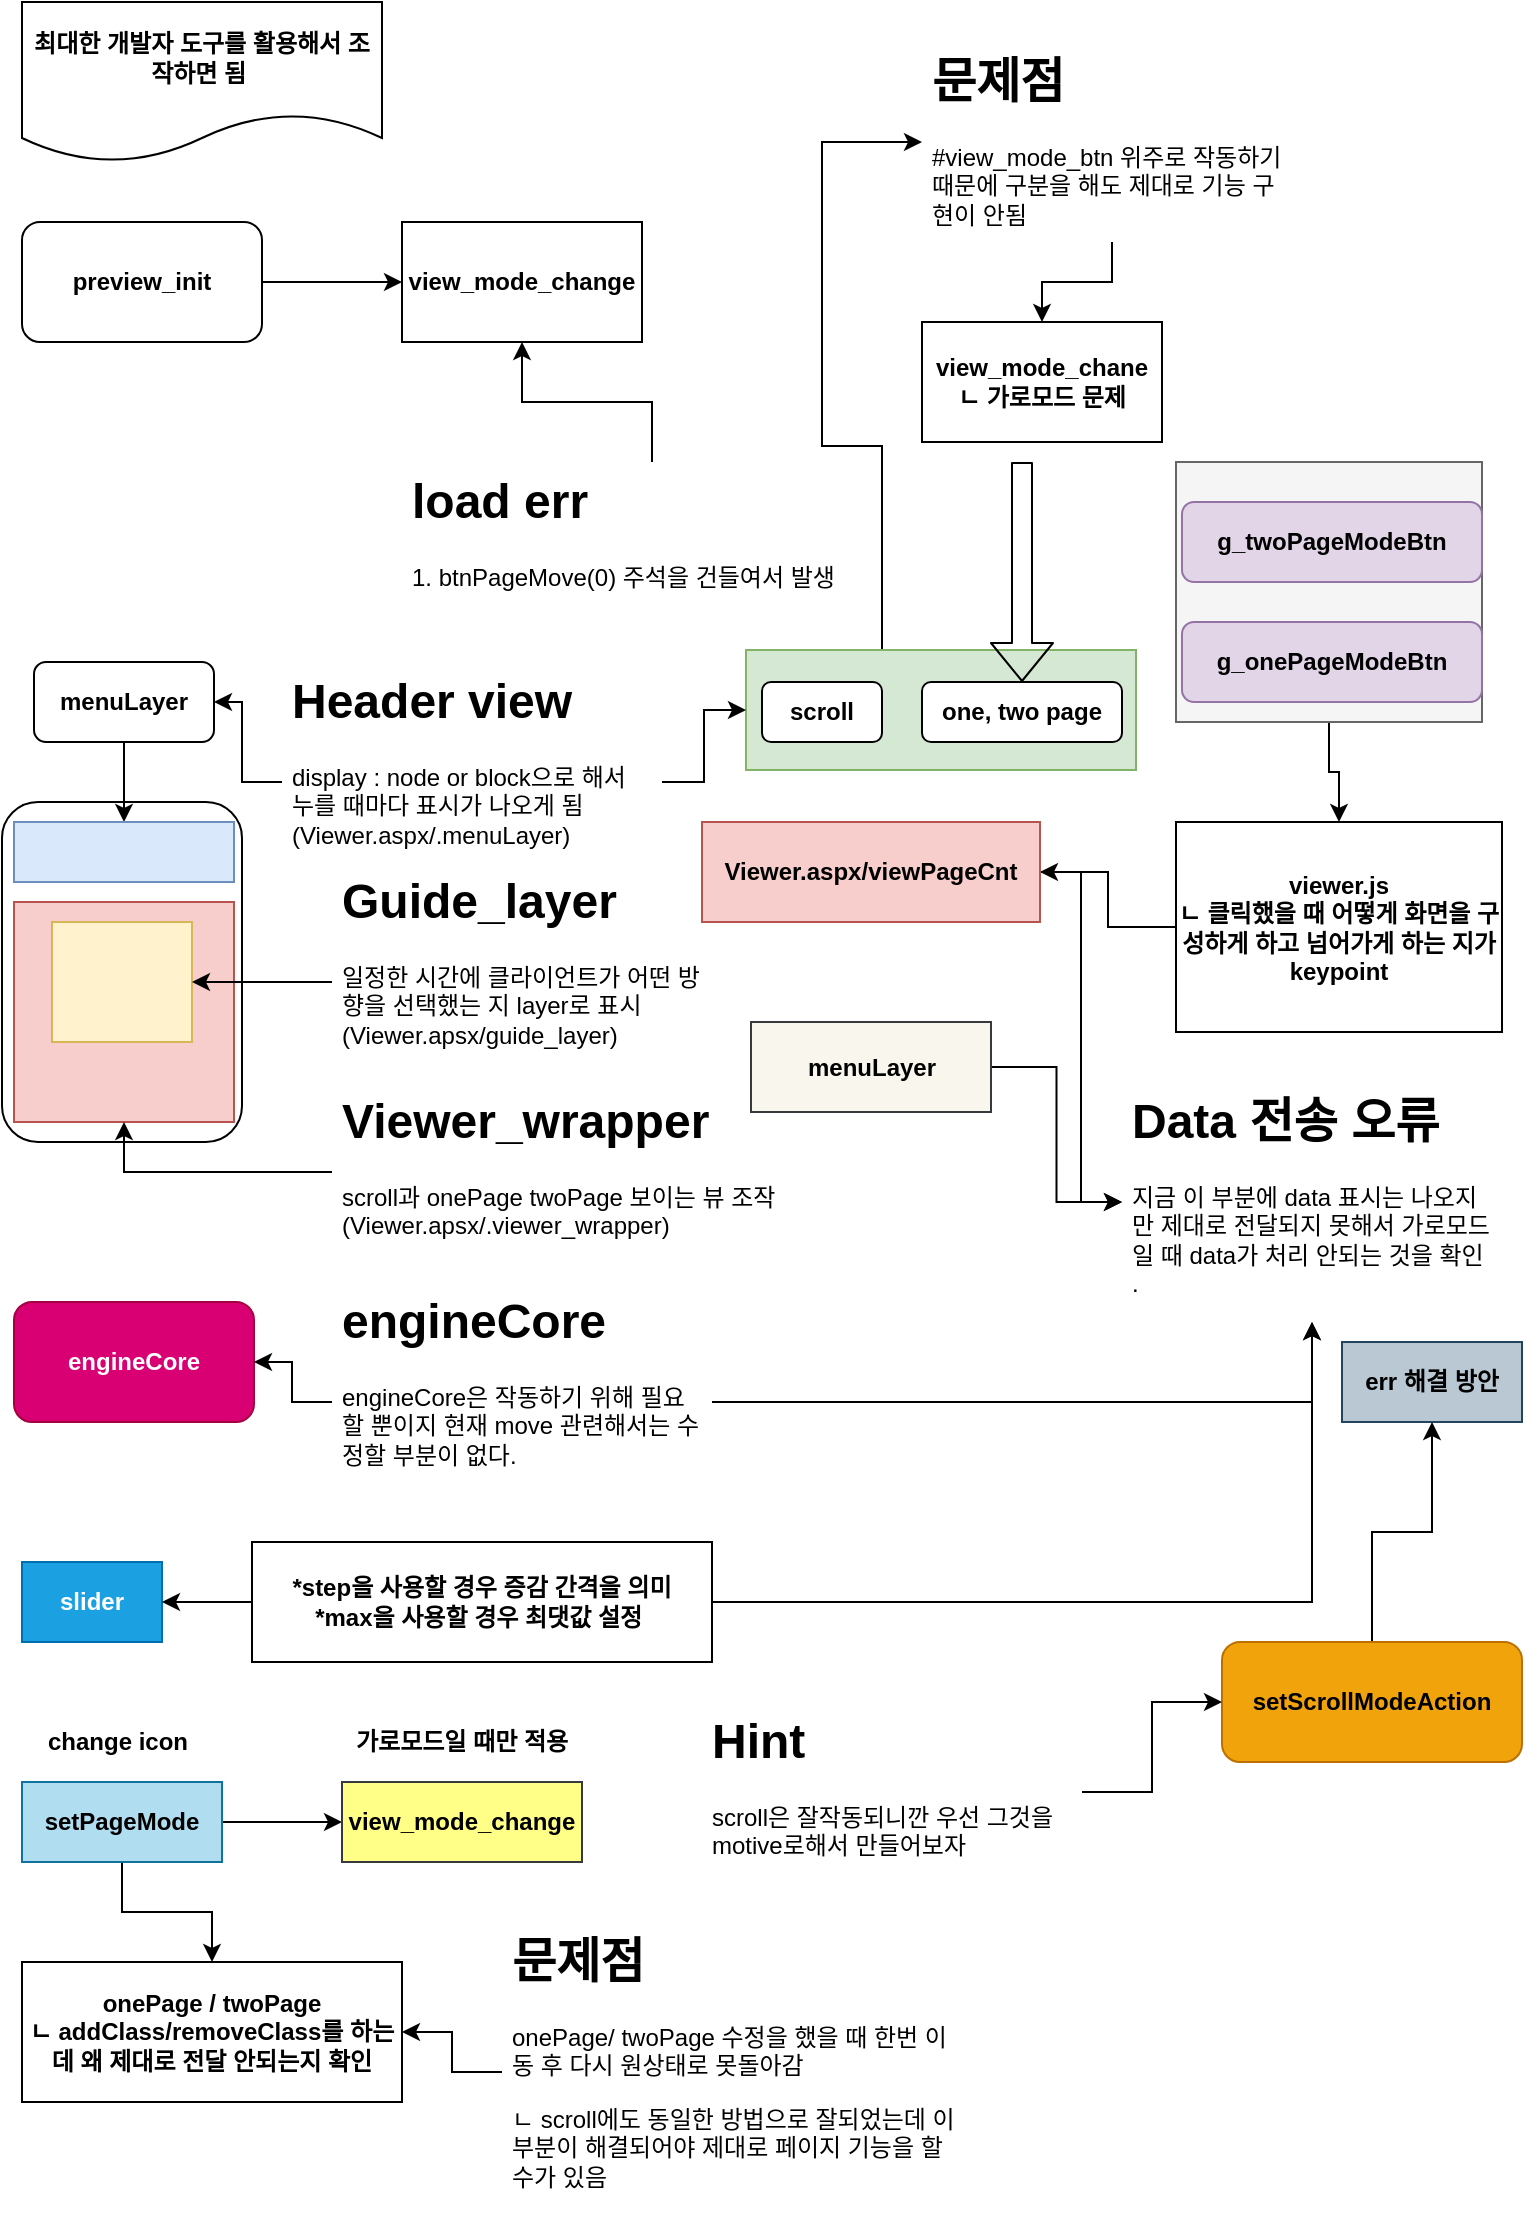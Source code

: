 <mxfile version="14.7.6" type="github">
  <diagram id="AyV75isDo_8azT4k6Xjb" name="Page-1">
    <mxGraphModel dx="1038" dy="547" grid="1" gridSize="10" guides="1" tooltips="1" connect="1" arrows="1" fold="1" page="1" pageScale="1" pageWidth="827" pageHeight="1169" math="0" shadow="0">
      <root>
        <mxCell id="0" />
        <mxCell id="1" parent="0" />
        <mxCell id="EiQ2DiT3cJEXJJtgzBad-34" style="edgeStyle=orthogonalEdgeStyle;rounded=0;orthogonalLoop=1;jettySize=auto;html=1;entryX=0.5;entryY=0;entryDx=0;entryDy=0;" parent="1" source="EiQ2DiT3cJEXJJtgzBad-32" target="EiQ2DiT3cJEXJJtgzBad-33" edge="1">
          <mxGeometry relative="1" as="geometry" />
        </mxCell>
        <mxCell id="EiQ2DiT3cJEXJJtgzBad-32" value="" style="rounded=0;whiteSpace=wrap;html=1;fillColor=#f5f5f5;strokeColor=#666666;fontColor=#333333;" parent="1" vertex="1">
          <mxGeometry x="597" y="240" width="153" height="130" as="geometry" />
        </mxCell>
        <mxCell id="EiQ2DiT3cJEXJJtgzBad-25" style="edgeStyle=orthogonalEdgeStyle;rounded=0;orthogonalLoop=1;jettySize=auto;html=1;entryX=0;entryY=0.5;entryDx=0;entryDy=0;" parent="1" source="EiQ2DiT3cJEXJJtgzBad-21" target="EiQ2DiT3cJEXJJtgzBad-24" edge="1">
          <mxGeometry relative="1" as="geometry">
            <Array as="points">
              <mxPoint x="450" y="232" />
              <mxPoint x="420" y="232" />
              <mxPoint x="420" y="80" />
            </Array>
          </mxGeometry>
        </mxCell>
        <mxCell id="EiQ2DiT3cJEXJJtgzBad-21" value="" style="rounded=0;whiteSpace=wrap;html=1;fillColor=#d5e8d4;strokeColor=#82b366;" parent="1" vertex="1">
          <mxGeometry x="382" y="334" width="195" height="60" as="geometry" />
        </mxCell>
        <mxCell id="EiQ2DiT3cJEXJJtgzBad-8" value="" style="rounded=1;whiteSpace=wrap;html=1;" parent="1" vertex="1">
          <mxGeometry x="10" y="410" width="120" height="170" as="geometry" />
        </mxCell>
        <mxCell id="EiQ2DiT3cJEXJJtgzBad-16" value="" style="whiteSpace=wrap;html=1;aspect=fixed;fillColor=#f8cecc;strokeColor=#b85450;" parent="1" vertex="1">
          <mxGeometry x="16" y="460" width="110" height="110" as="geometry" />
        </mxCell>
        <mxCell id="EiQ2DiT3cJEXJJtgzBad-12" value="" style="rounded=0;whiteSpace=wrap;html=1;fillColor=#fff2cc;strokeColor=#d6b656;" parent="1" vertex="1">
          <mxGeometry x="35" y="470" width="70" height="60" as="geometry" />
        </mxCell>
        <mxCell id="EiQ2DiT3cJEXJJtgzBad-3" style="edgeStyle=orthogonalEdgeStyle;rounded=0;orthogonalLoop=1;jettySize=auto;html=1;entryX=0;entryY=0.5;entryDx=0;entryDy=0;" parent="1" source="EiQ2DiT3cJEXJJtgzBad-1" target="EiQ2DiT3cJEXJJtgzBad-2" edge="1">
          <mxGeometry relative="1" as="geometry" />
        </mxCell>
        <mxCell id="EiQ2DiT3cJEXJJtgzBad-1" value="&lt;b&gt;preview_init&lt;/b&gt;" style="rounded=1;whiteSpace=wrap;html=1;" parent="1" vertex="1">
          <mxGeometry x="20" y="120" width="120" height="60" as="geometry" />
        </mxCell>
        <mxCell id="EiQ2DiT3cJEXJJtgzBad-2" value="&lt;b&gt;view_mode_change&lt;/b&gt;" style="rounded=0;whiteSpace=wrap;html=1;" parent="1" vertex="1">
          <mxGeometry x="210" y="120" width="120" height="60" as="geometry" />
        </mxCell>
        <mxCell id="EiQ2DiT3cJEXJJtgzBad-5" style="edgeStyle=orthogonalEdgeStyle;rounded=0;orthogonalLoop=1;jettySize=auto;html=1;entryX=0.5;entryY=1;entryDx=0;entryDy=0;" parent="1" source="EiQ2DiT3cJEXJJtgzBad-4" target="EiQ2DiT3cJEXJJtgzBad-2" edge="1">
          <mxGeometry relative="1" as="geometry" />
        </mxCell>
        <mxCell id="EiQ2DiT3cJEXJJtgzBad-4" value="&lt;h1&gt;load err&lt;/h1&gt;&lt;p&gt;1. btnPageMove(0) 주석을 건들여서 발생&amp;nbsp;&lt;/p&gt;" style="text;html=1;strokeColor=none;fillColor=none;spacing=5;spacingTop=-20;whiteSpace=wrap;overflow=hidden;rounded=0;" parent="1" vertex="1">
          <mxGeometry x="210" y="240" width="250" height="80" as="geometry" />
        </mxCell>
        <mxCell id="EiQ2DiT3cJEXJJtgzBad-6" value="&lt;b&gt;최대한 개발자 도구를 활용해서 조작하면 됨&amp;nbsp;&lt;/b&gt;" style="shape=document;whiteSpace=wrap;html=1;boundedLbl=1;" parent="1" vertex="1">
          <mxGeometry x="20" y="10" width="180" height="80" as="geometry" />
        </mxCell>
        <mxCell id="EiQ2DiT3cJEXJJtgzBad-10" style="edgeStyle=orthogonalEdgeStyle;rounded=0;orthogonalLoop=1;jettySize=auto;html=1;" parent="1" source="EiQ2DiT3cJEXJJtgzBad-7" target="EiQ2DiT3cJEXJJtgzBad-9" edge="1">
          <mxGeometry relative="1" as="geometry" />
        </mxCell>
        <mxCell id="EiQ2DiT3cJEXJJtgzBad-7" value="&lt;b&gt;menuLayer&lt;/b&gt;" style="rounded=1;whiteSpace=wrap;html=1;" parent="1" vertex="1">
          <mxGeometry x="26" y="340" width="90" height="40" as="geometry" />
        </mxCell>
        <mxCell id="EiQ2DiT3cJEXJJtgzBad-9" value="" style="rounded=0;whiteSpace=wrap;html=1;fillColor=#dae8fc;strokeColor=#6c8ebf;" parent="1" vertex="1">
          <mxGeometry x="16" y="420" width="110" height="30" as="geometry" />
        </mxCell>
        <mxCell id="EiQ2DiT3cJEXJJtgzBad-15" style="edgeStyle=orthogonalEdgeStyle;rounded=0;orthogonalLoop=1;jettySize=auto;html=1;entryX=1;entryY=0.5;entryDx=0;entryDy=0;" parent="1" source="EiQ2DiT3cJEXJJtgzBad-11" target="EiQ2DiT3cJEXJJtgzBad-7" edge="1">
          <mxGeometry relative="1" as="geometry" />
        </mxCell>
        <mxCell id="EiQ2DiT3cJEXJJtgzBad-23" style="edgeStyle=orthogonalEdgeStyle;rounded=0;orthogonalLoop=1;jettySize=auto;html=1;entryX=0;entryY=0.5;entryDx=0;entryDy=0;" parent="1" source="EiQ2DiT3cJEXJJtgzBad-11" target="EiQ2DiT3cJEXJJtgzBad-21" edge="1">
          <mxGeometry relative="1" as="geometry" />
        </mxCell>
        <mxCell id="EiQ2DiT3cJEXJJtgzBad-11" value="&lt;h1&gt;Header view&lt;/h1&gt;&lt;div&gt;display : node or block으로 해서&amp;nbsp;&lt;/div&gt;&lt;div&gt;누를 때마다 표시가 나오게 됨&amp;nbsp;&lt;/div&gt;&lt;div&gt;(Viewer.aspx/.menuLayer)&lt;/div&gt;" style="text;html=1;strokeColor=none;fillColor=none;spacing=5;spacingTop=-20;whiteSpace=wrap;overflow=hidden;rounded=0;" parent="1" vertex="1">
          <mxGeometry x="150" y="340" width="190" height="120" as="geometry" />
        </mxCell>
        <mxCell id="EiQ2DiT3cJEXJJtgzBad-14" style="edgeStyle=orthogonalEdgeStyle;rounded=0;orthogonalLoop=1;jettySize=auto;html=1;entryX=1;entryY=0.5;entryDx=0;entryDy=0;" parent="1" source="EiQ2DiT3cJEXJJtgzBad-13" target="EiQ2DiT3cJEXJJtgzBad-12" edge="1">
          <mxGeometry relative="1" as="geometry" />
        </mxCell>
        <mxCell id="EiQ2DiT3cJEXJJtgzBad-13" value="&lt;h1&gt;Guide_layer&lt;/h1&gt;&lt;div&gt;&lt;span&gt;일정한 시간에 클라이언트가 어떤 방향을 선택했는 지 layer로 표시&lt;/span&gt;&lt;/div&gt;&lt;div&gt;&lt;span&gt;(Viewer.apsx/guide_layer)&amp;nbsp;&amp;nbsp;&lt;/span&gt;&lt;br&gt;&lt;/div&gt;" style="text;html=1;strokeColor=none;fillColor=none;spacing=5;spacingTop=-20;whiteSpace=wrap;overflow=hidden;rounded=0;" parent="1" vertex="1">
          <mxGeometry x="175" y="440" width="190" height="120" as="geometry" />
        </mxCell>
        <mxCell id="EiQ2DiT3cJEXJJtgzBad-18" style="edgeStyle=orthogonalEdgeStyle;rounded=0;orthogonalLoop=1;jettySize=auto;html=1;entryX=0.5;entryY=1;entryDx=0;entryDy=0;" parent="1" source="EiQ2DiT3cJEXJJtgzBad-17" target="EiQ2DiT3cJEXJJtgzBad-16" edge="1">
          <mxGeometry relative="1" as="geometry" />
        </mxCell>
        <mxCell id="EiQ2DiT3cJEXJJtgzBad-17" value="&lt;h1&gt;Viewer_wrapper&lt;/h1&gt;&lt;div&gt;&lt;span&gt;scroll과 onePage twoPage 보이는 뷰 조작&amp;nbsp;&lt;/span&gt;&lt;br&gt;&lt;/div&gt;&lt;div&gt;&lt;span&gt;(Viewer.apsx/.viewer_wrapper)&lt;/span&gt;&lt;/div&gt;" style="text;html=1;strokeColor=none;fillColor=none;spacing=5;spacingTop=-20;whiteSpace=wrap;overflow=hidden;rounded=0;" parent="1" vertex="1">
          <mxGeometry x="175" y="550" width="245" height="90" as="geometry" />
        </mxCell>
        <mxCell id="EiQ2DiT3cJEXJJtgzBad-19" value="&lt;b&gt;scroll&lt;/b&gt;" style="rounded=1;whiteSpace=wrap;html=1;" parent="1" vertex="1">
          <mxGeometry x="390" y="350" width="60" height="30" as="geometry" />
        </mxCell>
        <mxCell id="EiQ2DiT3cJEXJJtgzBad-20" value="&lt;b&gt;one, two page&lt;/b&gt;" style="rounded=1;whiteSpace=wrap;html=1;" parent="1" vertex="1">
          <mxGeometry x="470" y="350" width="100" height="30" as="geometry" />
        </mxCell>
        <mxCell id="EiQ2DiT3cJEXJJtgzBad-27" style="edgeStyle=orthogonalEdgeStyle;rounded=0;orthogonalLoop=1;jettySize=auto;html=1;entryX=0.5;entryY=0;entryDx=0;entryDy=0;" parent="1" source="EiQ2DiT3cJEXJJtgzBad-24" target="EiQ2DiT3cJEXJJtgzBad-26" edge="1">
          <mxGeometry relative="1" as="geometry" />
        </mxCell>
        <mxCell id="EiQ2DiT3cJEXJJtgzBad-24" value="&lt;h1&gt;문제점&lt;/h1&gt;&lt;p&gt;#view_mode_btn 위주로 작동하기 때문에 구분을 해도 제대로 기능 구현이 안됨&amp;nbsp;&lt;/p&gt;" style="text;html=1;strokeColor=none;fillColor=none;spacing=5;spacingTop=-20;whiteSpace=wrap;overflow=hidden;rounded=0;" parent="1" vertex="1">
          <mxGeometry x="470" y="30" width="190" height="100" as="geometry" />
        </mxCell>
        <mxCell id="EiQ2DiT3cJEXJJtgzBad-26" value="&lt;b&gt;view_mode_chane&lt;br&gt;ㄴ 가로모드 문제&lt;/b&gt;" style="rounded=0;whiteSpace=wrap;html=1;" parent="1" vertex="1">
          <mxGeometry x="470" y="170" width="120" height="60" as="geometry" />
        </mxCell>
        <mxCell id="EiQ2DiT3cJEXJJtgzBad-28" value="" style="shape=flexArrow;endArrow=classic;html=1;entryX=0.5;entryY=0;entryDx=0;entryDy=0;" parent="1" target="EiQ2DiT3cJEXJJtgzBad-20" edge="1">
          <mxGeometry width="50" height="50" relative="1" as="geometry">
            <mxPoint x="520" y="240" as="sourcePoint" />
            <mxPoint x="700" y="250" as="targetPoint" />
          </mxGeometry>
        </mxCell>
        <mxCell id="EiQ2DiT3cJEXJJtgzBad-29" value="&lt;b&gt;g_twoPageModeBtn&lt;/b&gt;" style="rounded=1;whiteSpace=wrap;html=1;fillColor=#e1d5e7;strokeColor=#9673a6;" parent="1" vertex="1">
          <mxGeometry x="600" y="260" width="150" height="40" as="geometry" />
        </mxCell>
        <mxCell id="EiQ2DiT3cJEXJJtgzBad-30" value="&lt;b&gt;g_onePageModeBtn&lt;/b&gt;" style="rounded=1;whiteSpace=wrap;html=1;fillColor=#e1d5e7;strokeColor=#9673a6;" parent="1" vertex="1">
          <mxGeometry x="600" y="320" width="150" height="40" as="geometry" />
        </mxCell>
        <mxCell id="EiQ2DiT3cJEXJJtgzBad-36" style="edgeStyle=orthogonalEdgeStyle;rounded=0;orthogonalLoop=1;jettySize=auto;html=1;entryX=1;entryY=0.5;entryDx=0;entryDy=0;" parent="1" source="EiQ2DiT3cJEXJJtgzBad-33" target="EiQ2DiT3cJEXJJtgzBad-35" edge="1">
          <mxGeometry relative="1" as="geometry" />
        </mxCell>
        <mxCell id="EiQ2DiT3cJEXJJtgzBad-33" value="&lt;b&gt;viewer.js&lt;br&gt;ㄴ 클릭했을 때 어떻게 화면을 구성하게 하고 넘어가게 하는 지가 keypoint&lt;br&gt;&lt;/b&gt;" style="rounded=0;whiteSpace=wrap;html=1;" parent="1" vertex="1">
          <mxGeometry x="597" y="420" width="163" height="105" as="geometry" />
        </mxCell>
        <mxCell id="EiQ2DiT3cJEXJJtgzBad-41" style="edgeStyle=orthogonalEdgeStyle;rounded=0;orthogonalLoop=1;jettySize=auto;html=1;entryX=0;entryY=0.5;entryDx=0;entryDy=0;" parent="1" source="EiQ2DiT3cJEXJJtgzBad-35" target="EiQ2DiT3cJEXJJtgzBad-40" edge="1">
          <mxGeometry relative="1" as="geometry" />
        </mxCell>
        <mxCell id="EiQ2DiT3cJEXJJtgzBad-35" value="&lt;b&gt;Viewer.aspx/viewPageCnt&lt;/b&gt;" style="rounded=0;whiteSpace=wrap;html=1;fillColor=#f8cecc;strokeColor=#b85450;" parent="1" vertex="1">
          <mxGeometry x="360" y="420" width="169" height="50" as="geometry" />
        </mxCell>
        <mxCell id="EiQ2DiT3cJEXJJtgzBad-42" style="edgeStyle=orthogonalEdgeStyle;rounded=0;orthogonalLoop=1;jettySize=auto;html=1;entryX=0;entryY=0.5;entryDx=0;entryDy=0;" parent="1" source="EiQ2DiT3cJEXJJtgzBad-39" target="EiQ2DiT3cJEXJJtgzBad-40" edge="1">
          <mxGeometry relative="1" as="geometry" />
        </mxCell>
        <mxCell id="EiQ2DiT3cJEXJJtgzBad-39" value="&lt;b&gt;menuLayer&lt;/b&gt;" style="rounded=0;whiteSpace=wrap;html=1;fillColor=#f9f7ed;strokeColor=#36393d;" parent="1" vertex="1">
          <mxGeometry x="384.5" y="520" width="120" height="45" as="geometry" />
        </mxCell>
        <mxCell id="EiQ2DiT3cJEXJJtgzBad-40" value="&lt;h1&gt;Data 전송 오류&lt;/h1&gt;&lt;p&gt;지금 이 부분에 data 표시는 나오지만 제대로 전달되지 못해서 가로모드일 때 data가 처리 안되는 것을 확인 .&lt;/p&gt;" style="text;html=1;strokeColor=none;fillColor=none;spacing=5;spacingTop=-20;whiteSpace=wrap;overflow=hidden;rounded=0;" parent="1" vertex="1">
          <mxGeometry x="570" y="550" width="190" height="120" as="geometry" />
        </mxCell>
        <mxCell id="EiQ2DiT3cJEXJJtgzBad-43" value="&lt;b&gt;engineCore&lt;/b&gt;" style="rounded=1;whiteSpace=wrap;html=1;fillColor=#d80073;strokeColor=#A50040;fontColor=#ffffff;" parent="1" vertex="1">
          <mxGeometry x="16" y="660" width="120" height="60" as="geometry" />
        </mxCell>
        <mxCell id="EiQ2DiT3cJEXJJtgzBad-45" style="edgeStyle=orthogonalEdgeStyle;rounded=0;orthogonalLoop=1;jettySize=auto;html=1;entryX=1;entryY=0.5;entryDx=0;entryDy=0;" parent="1" source="EiQ2DiT3cJEXJJtgzBad-44" target="EiQ2DiT3cJEXJJtgzBad-43" edge="1">
          <mxGeometry relative="1" as="geometry" />
        </mxCell>
        <mxCell id="EiQ2DiT3cJEXJJtgzBad-51" style="edgeStyle=orthogonalEdgeStyle;rounded=0;orthogonalLoop=1;jettySize=auto;html=1;entryX=0.5;entryY=1;entryDx=0;entryDy=0;" parent="1" source="EiQ2DiT3cJEXJJtgzBad-44" target="EiQ2DiT3cJEXJJtgzBad-40" edge="1">
          <mxGeometry relative="1" as="geometry" />
        </mxCell>
        <mxCell id="EiQ2DiT3cJEXJJtgzBad-44" value="&lt;h1&gt;engineCore&lt;/h1&gt;&lt;div&gt;engineCore은 작동하기 위해 필요할 뿐이지 현재 move 관련해서는 수정할 부분이 없다.&amp;nbsp;&lt;/div&gt;" style="text;html=1;strokeColor=none;fillColor=none;spacing=5;spacingTop=-20;whiteSpace=wrap;overflow=hidden;rounded=0;" parent="1" vertex="1">
          <mxGeometry x="175" y="650" width="190" height="120" as="geometry" />
        </mxCell>
        <mxCell id="EiQ2DiT3cJEXJJtgzBad-46" value="&lt;b&gt;slider&lt;/b&gt;" style="rounded=0;whiteSpace=wrap;html=1;fillColor=#1ba1e2;strokeColor=#006EAF;fontColor=#ffffff;" parent="1" vertex="1">
          <mxGeometry x="20" y="790" width="70" height="40" as="geometry" />
        </mxCell>
        <mxCell id="EiQ2DiT3cJEXJJtgzBad-50" style="edgeStyle=orthogonalEdgeStyle;rounded=0;orthogonalLoop=1;jettySize=auto;html=1;" parent="1" source="EiQ2DiT3cJEXJJtgzBad-48" target="EiQ2DiT3cJEXJJtgzBad-46" edge="1">
          <mxGeometry relative="1" as="geometry" />
        </mxCell>
        <mxCell id="EiQ2DiT3cJEXJJtgzBad-52" style="edgeStyle=orthogonalEdgeStyle;rounded=0;orthogonalLoop=1;jettySize=auto;html=1;entryX=0.5;entryY=1;entryDx=0;entryDy=0;" parent="1" source="EiQ2DiT3cJEXJJtgzBad-48" target="EiQ2DiT3cJEXJJtgzBad-40" edge="1">
          <mxGeometry relative="1" as="geometry" />
        </mxCell>
        <mxCell id="EiQ2DiT3cJEXJJtgzBad-48" value="&lt;b&gt;*step을 사용할 경우 증감 간격을 의미&lt;br&gt;*max을 사용할 경우&amp;nbsp;최댓값 설정&amp;nbsp;&lt;/b&gt;" style="rounded=0;whiteSpace=wrap;html=1;" parent="1" vertex="1">
          <mxGeometry x="135" y="780" width="230" height="60" as="geometry" />
        </mxCell>
        <mxCell id="EiQ2DiT3cJEXJJtgzBad-53" value="&lt;b&gt;err 해결 방안&lt;/b&gt;" style="rounded=0;whiteSpace=wrap;html=1;fillColor=#bac8d3;strokeColor=#23445d;" parent="1" vertex="1">
          <mxGeometry x="680" y="680" width="90" height="40" as="geometry" />
        </mxCell>
        <mxCell id="lw9n9mjr9GTRmPxPMdEP-5" style="edgeStyle=orthogonalEdgeStyle;rounded=0;orthogonalLoop=1;jettySize=auto;html=1;entryX=0.5;entryY=1;entryDx=0;entryDy=0;" parent="1" source="lw9n9mjr9GTRmPxPMdEP-1" target="EiQ2DiT3cJEXJJtgzBad-53" edge="1">
          <mxGeometry relative="1" as="geometry" />
        </mxCell>
        <mxCell id="lw9n9mjr9GTRmPxPMdEP-1" value="&lt;b&gt;setScrollModeAction&lt;/b&gt;" style="rounded=1;whiteSpace=wrap;html=1;fillColor=#f0a30a;strokeColor=#BD7000;fontColor=#000000;" parent="1" vertex="1">
          <mxGeometry x="620" y="830" width="150" height="60" as="geometry" />
        </mxCell>
        <mxCell id="lw9n9mjr9GTRmPxPMdEP-4" style="edgeStyle=orthogonalEdgeStyle;rounded=0;orthogonalLoop=1;jettySize=auto;html=1;entryX=0;entryY=0.5;entryDx=0;entryDy=0;" parent="1" source="lw9n9mjr9GTRmPxPMdEP-2" target="lw9n9mjr9GTRmPxPMdEP-1" edge="1">
          <mxGeometry relative="1" as="geometry" />
        </mxCell>
        <mxCell id="lw9n9mjr9GTRmPxPMdEP-2" value="&lt;h1&gt;Hint&lt;/h1&gt;&lt;div&gt;scroll은 잘작동되니깐 우선 그것을 motive로해서 만들어보자&amp;nbsp;&lt;/div&gt;" style="text;html=1;strokeColor=none;fillColor=none;spacing=5;spacingTop=-20;whiteSpace=wrap;overflow=hidden;rounded=0;" parent="1" vertex="1">
          <mxGeometry x="360" y="860" width="190" height="90" as="geometry" />
        </mxCell>
        <mxCell id="lw9n9mjr9GTRmPxPMdEP-8" style="edgeStyle=orthogonalEdgeStyle;rounded=0;orthogonalLoop=1;jettySize=auto;html=1;entryX=0.5;entryY=0;entryDx=0;entryDy=0;" parent="1" source="lw9n9mjr9GTRmPxPMdEP-6" target="lw9n9mjr9GTRmPxPMdEP-7" edge="1">
          <mxGeometry relative="1" as="geometry" />
        </mxCell>
        <mxCell id="QS6sScq16oVGHTHTS8OC-7" style="edgeStyle=orthogonalEdgeStyle;rounded=0;orthogonalLoop=1;jettySize=auto;html=1;entryX=0;entryY=0.5;entryDx=0;entryDy=0;" edge="1" parent="1" source="lw9n9mjr9GTRmPxPMdEP-6" target="QS6sScq16oVGHTHTS8OC-5">
          <mxGeometry relative="1" as="geometry" />
        </mxCell>
        <mxCell id="lw9n9mjr9GTRmPxPMdEP-6" value="&lt;b&gt;setPageMode&lt;/b&gt;" style="rounded=0;whiteSpace=wrap;html=1;fillColor=#b1ddf0;strokeColor=#10739e;" parent="1" vertex="1">
          <mxGeometry x="20" y="900" width="100" height="40" as="geometry" />
        </mxCell>
        <mxCell id="lw9n9mjr9GTRmPxPMdEP-7" value="&lt;b&gt;onePage / twoPage&lt;br&gt;ㄴ addClass/removeClass를 하는데 왜 제대로 전달 안되는지 확인&lt;/b&gt;" style="rounded=0;whiteSpace=wrap;html=1;" parent="1" vertex="1">
          <mxGeometry x="20" y="990" width="190" height="70" as="geometry" />
        </mxCell>
        <mxCell id="QS6sScq16oVGHTHTS8OC-3" style="edgeStyle=orthogonalEdgeStyle;rounded=0;orthogonalLoop=1;jettySize=auto;html=1;entryX=1;entryY=0.5;entryDx=0;entryDy=0;" edge="1" parent="1" source="QS6sScq16oVGHTHTS8OC-2" target="lw9n9mjr9GTRmPxPMdEP-7">
          <mxGeometry relative="1" as="geometry" />
        </mxCell>
        <mxCell id="QS6sScq16oVGHTHTS8OC-2" value="&lt;h1&gt;문제점&lt;/h1&gt;&lt;p&gt;onePage/ twoPage 수정을 했을 때 한번 이동 후 다시 원상태로 못돌아감&amp;nbsp;&lt;/p&gt;&lt;p&gt;ㄴ scroll에도 동일한 방법으로 잘되었는데 이 부분이 해결되어야 제대로 페이지 기능을 할 수가 있음&lt;/p&gt;" style="text;html=1;strokeColor=none;fillColor=none;spacing=5;spacingTop=-20;whiteSpace=wrap;overflow=hidden;rounded=0;" vertex="1" parent="1">
          <mxGeometry x="260" y="970" width="230" height="150" as="geometry" />
        </mxCell>
        <mxCell id="QS6sScq16oVGHTHTS8OC-4" value="&lt;b&gt;change icon&lt;/b&gt;" style="text;html=1;strokeColor=none;fillColor=none;align=center;verticalAlign=middle;whiteSpace=wrap;rounded=0;" vertex="1" parent="1">
          <mxGeometry x="26" y="870" width="84" height="20" as="geometry" />
        </mxCell>
        <mxCell id="QS6sScq16oVGHTHTS8OC-5" value="&lt;b&gt;view_mode_change&lt;/b&gt;" style="rounded=0;whiteSpace=wrap;html=1;fillColor=#ffff88;strokeColor=#36393d;" vertex="1" parent="1">
          <mxGeometry x="180" y="900" width="120" height="40" as="geometry" />
        </mxCell>
        <mxCell id="QS6sScq16oVGHTHTS8OC-8" value="&lt;b&gt;가로모드일 때만 적용&lt;/b&gt;" style="text;html=1;strokeColor=none;fillColor=none;align=left;verticalAlign=middle;whiteSpace=wrap;rounded=0;" vertex="1" parent="1">
          <mxGeometry x="185" y="870" width="120" height="20" as="geometry" />
        </mxCell>
      </root>
    </mxGraphModel>
  </diagram>
</mxfile>
